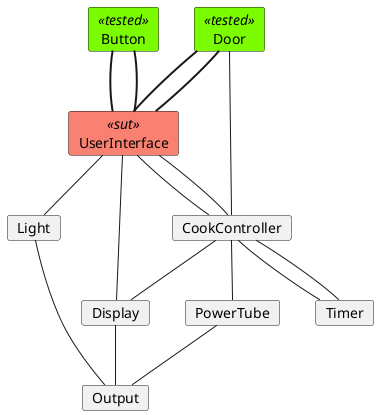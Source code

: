@startuml IT01-Sut

'Testing colors:
skinparam card{
    backgroundColor<<tested>> lawngreen
    backgroundColor<<sut>> salmon
    backgroundColor<<test>> salmon
    backgroundColor<<fake>> gold
}


'0.
    card Door<<tested>>
    card Button<<tested>>

'1.
    card UserInterface<<sut>>

'2.
    card CookController
    card Light

'3.
    card Timer
    card PowerTube
    card Display

'4 
    card Output


'Relations projects
' 0. to 1.
Door -[thickness=2]- UserInterface
Door -[thickness=2]- UserInterface

Button -[thickness=2]- UserInterface
Button -[thickness=2]- UserInterface


'Relations CookController:
'1.
UserInterface -- CookController
UserInterface -- CookController
'1. to 2.
Door -- CookController


CookController -- PowerTube

'1. to 2.
UserInterface -- Display
UserInterface -- Light
CookController -- Display

CookController -- Timer
CookController -- Timer 


' Relations 2. to 3.
Light -- Output
Display -- Output
PowerTube -- Output



@enduml